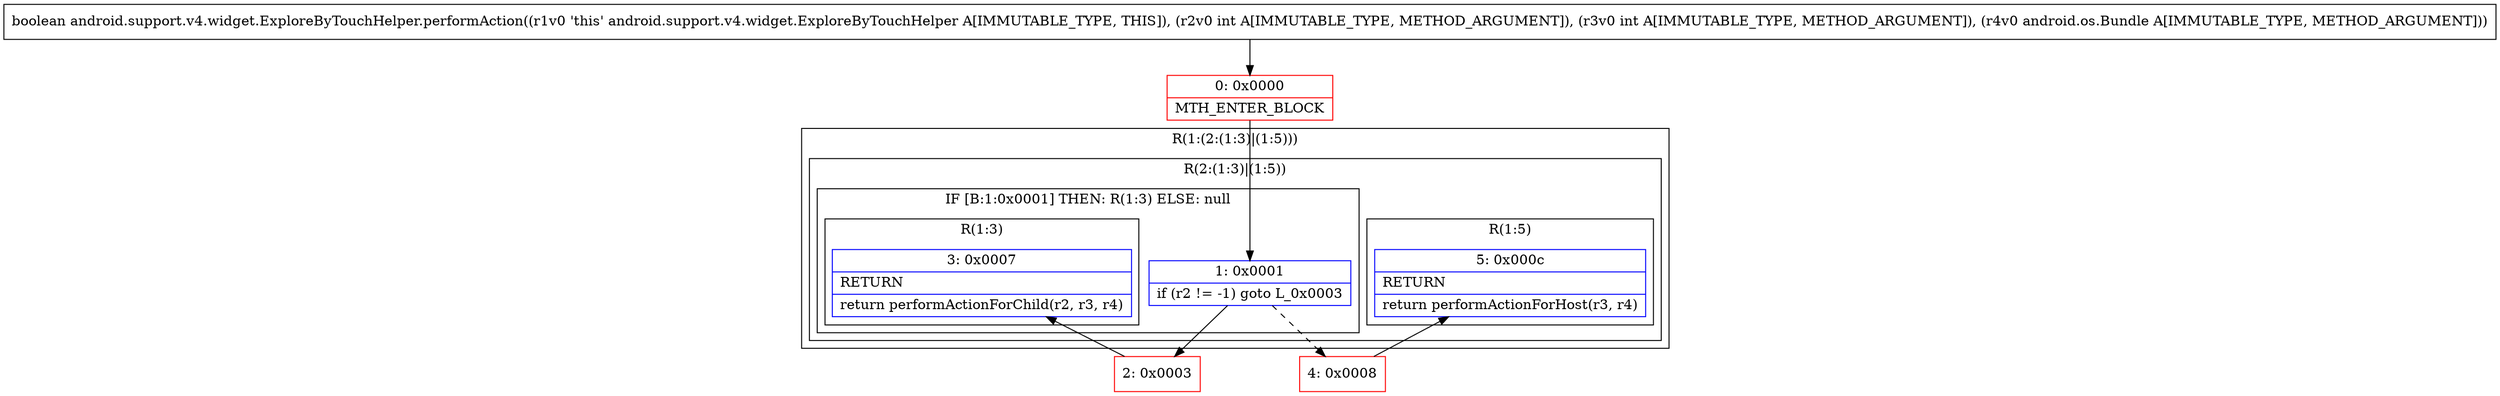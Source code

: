 digraph "CFG forandroid.support.v4.widget.ExploreByTouchHelper.performAction(IILandroid\/os\/Bundle;)Z" {
subgraph cluster_Region_2001796845 {
label = "R(1:(2:(1:3)|(1:5)))";
node [shape=record,color=blue];
subgraph cluster_Region_1712710068 {
label = "R(2:(1:3)|(1:5))";
node [shape=record,color=blue];
subgraph cluster_IfRegion_1692763875 {
label = "IF [B:1:0x0001] THEN: R(1:3) ELSE: null";
node [shape=record,color=blue];
Node_1 [shape=record,label="{1\:\ 0x0001|if (r2 != \-1) goto L_0x0003\l}"];
subgraph cluster_Region_454793691 {
label = "R(1:3)";
node [shape=record,color=blue];
Node_3 [shape=record,label="{3\:\ 0x0007|RETURN\l|return performActionForChild(r2, r3, r4)\l}"];
}
}
subgraph cluster_Region_1800190915 {
label = "R(1:5)";
node [shape=record,color=blue];
Node_5 [shape=record,label="{5\:\ 0x000c|RETURN\l|return performActionForHost(r3, r4)\l}"];
}
}
}
Node_0 [shape=record,color=red,label="{0\:\ 0x0000|MTH_ENTER_BLOCK\l}"];
Node_2 [shape=record,color=red,label="{2\:\ 0x0003}"];
Node_4 [shape=record,color=red,label="{4\:\ 0x0008}"];
MethodNode[shape=record,label="{boolean android.support.v4.widget.ExploreByTouchHelper.performAction((r1v0 'this' android.support.v4.widget.ExploreByTouchHelper A[IMMUTABLE_TYPE, THIS]), (r2v0 int A[IMMUTABLE_TYPE, METHOD_ARGUMENT]), (r3v0 int A[IMMUTABLE_TYPE, METHOD_ARGUMENT]), (r4v0 android.os.Bundle A[IMMUTABLE_TYPE, METHOD_ARGUMENT])) }"];
MethodNode -> Node_0;
Node_1 -> Node_2;
Node_1 -> Node_4[style=dashed];
Node_0 -> Node_1;
Node_2 -> Node_3;
Node_4 -> Node_5;
}

